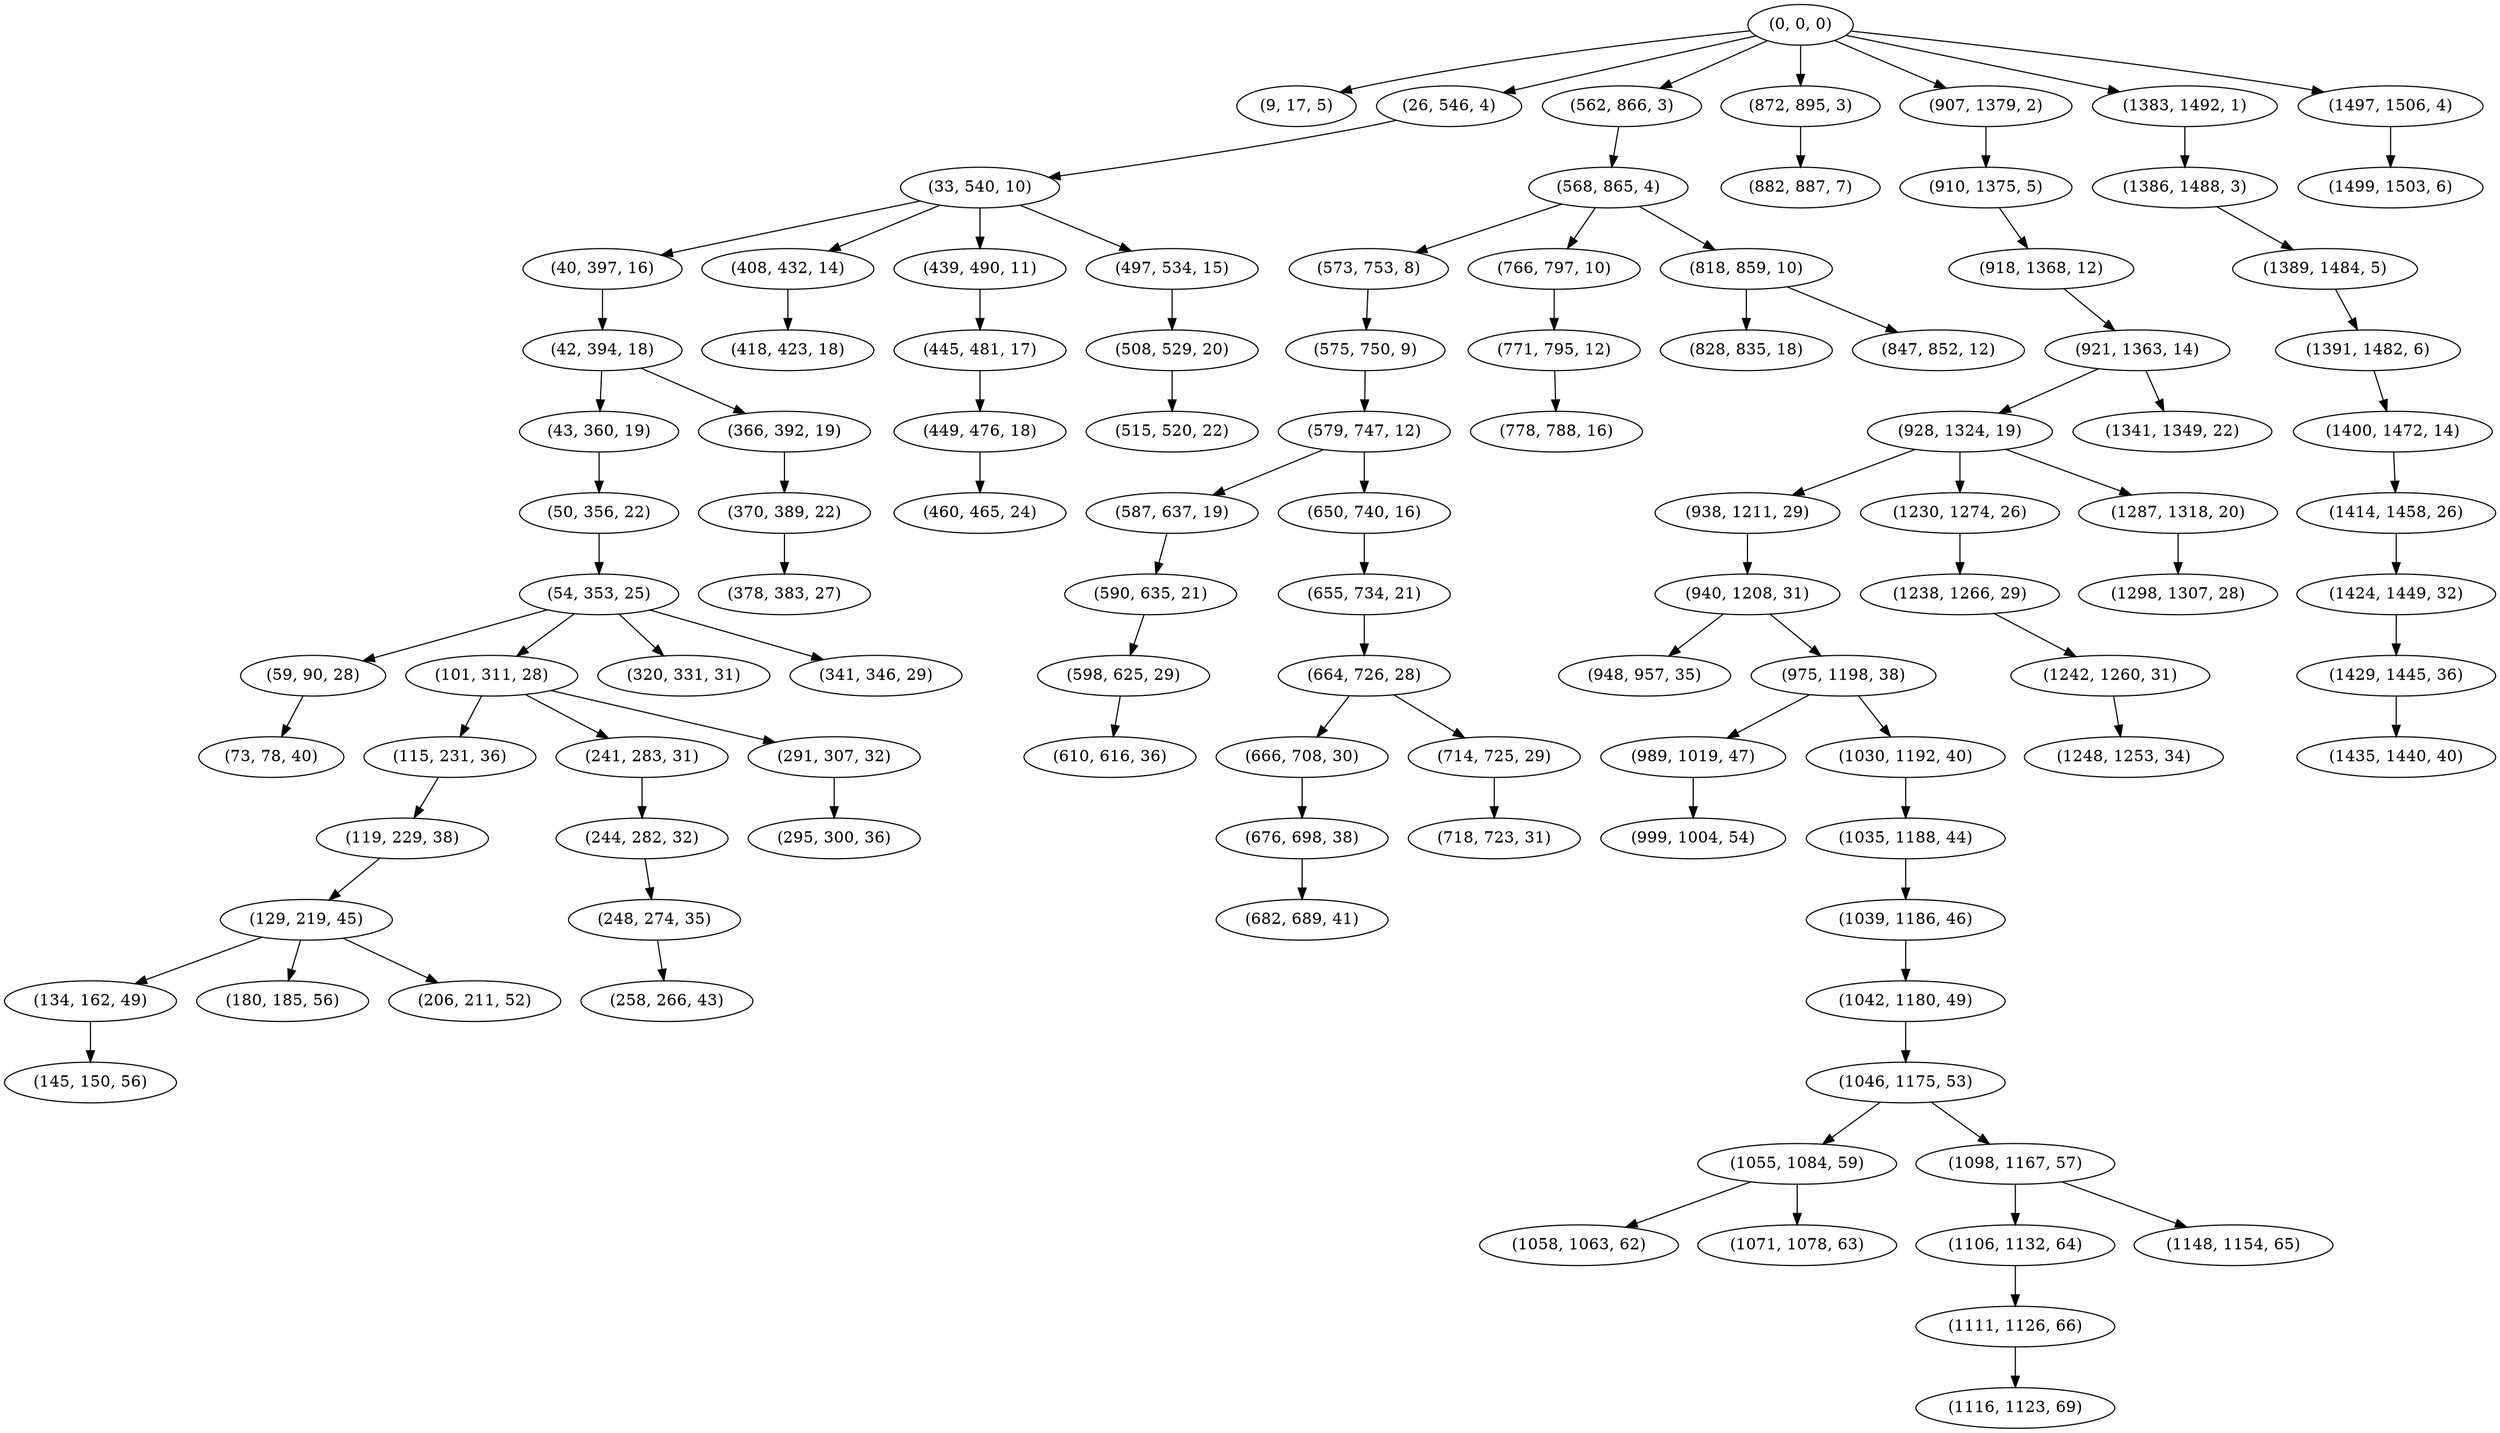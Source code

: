 digraph tree {
    "(0, 0, 0)";
    "(9, 17, 5)";
    "(26, 546, 4)";
    "(33, 540, 10)";
    "(40, 397, 16)";
    "(42, 394, 18)";
    "(43, 360, 19)";
    "(50, 356, 22)";
    "(54, 353, 25)";
    "(59, 90, 28)";
    "(73, 78, 40)";
    "(101, 311, 28)";
    "(115, 231, 36)";
    "(119, 229, 38)";
    "(129, 219, 45)";
    "(134, 162, 49)";
    "(145, 150, 56)";
    "(180, 185, 56)";
    "(206, 211, 52)";
    "(241, 283, 31)";
    "(244, 282, 32)";
    "(248, 274, 35)";
    "(258, 266, 43)";
    "(291, 307, 32)";
    "(295, 300, 36)";
    "(320, 331, 31)";
    "(341, 346, 29)";
    "(366, 392, 19)";
    "(370, 389, 22)";
    "(378, 383, 27)";
    "(408, 432, 14)";
    "(418, 423, 18)";
    "(439, 490, 11)";
    "(445, 481, 17)";
    "(449, 476, 18)";
    "(460, 465, 24)";
    "(497, 534, 15)";
    "(508, 529, 20)";
    "(515, 520, 22)";
    "(562, 866, 3)";
    "(568, 865, 4)";
    "(573, 753, 8)";
    "(575, 750, 9)";
    "(579, 747, 12)";
    "(587, 637, 19)";
    "(590, 635, 21)";
    "(598, 625, 29)";
    "(610, 616, 36)";
    "(650, 740, 16)";
    "(655, 734, 21)";
    "(664, 726, 28)";
    "(666, 708, 30)";
    "(676, 698, 38)";
    "(682, 689, 41)";
    "(714, 725, 29)";
    "(718, 723, 31)";
    "(766, 797, 10)";
    "(771, 795, 12)";
    "(778, 788, 16)";
    "(818, 859, 10)";
    "(828, 835, 18)";
    "(847, 852, 12)";
    "(872, 895, 3)";
    "(882, 887, 7)";
    "(907, 1379, 2)";
    "(910, 1375, 5)";
    "(918, 1368, 12)";
    "(921, 1363, 14)";
    "(928, 1324, 19)";
    "(938, 1211, 29)";
    "(940, 1208, 31)";
    "(948, 957, 35)";
    "(975, 1198, 38)";
    "(989, 1019, 47)";
    "(999, 1004, 54)";
    "(1030, 1192, 40)";
    "(1035, 1188, 44)";
    "(1039, 1186, 46)";
    "(1042, 1180, 49)";
    "(1046, 1175, 53)";
    "(1055, 1084, 59)";
    "(1058, 1063, 62)";
    "(1071, 1078, 63)";
    "(1098, 1167, 57)";
    "(1106, 1132, 64)";
    "(1111, 1126, 66)";
    "(1116, 1123, 69)";
    "(1148, 1154, 65)";
    "(1230, 1274, 26)";
    "(1238, 1266, 29)";
    "(1242, 1260, 31)";
    "(1248, 1253, 34)";
    "(1287, 1318, 20)";
    "(1298, 1307, 28)";
    "(1341, 1349, 22)";
    "(1383, 1492, 1)";
    "(1386, 1488, 3)";
    "(1389, 1484, 5)";
    "(1391, 1482, 6)";
    "(1400, 1472, 14)";
    "(1414, 1458, 26)";
    "(1424, 1449, 32)";
    "(1429, 1445, 36)";
    "(1435, 1440, 40)";
    "(1497, 1506, 4)";
    "(1499, 1503, 6)";
    "(0, 0, 0)" -> "(9, 17, 5)";
    "(0, 0, 0)" -> "(26, 546, 4)";
    "(0, 0, 0)" -> "(562, 866, 3)";
    "(0, 0, 0)" -> "(872, 895, 3)";
    "(0, 0, 0)" -> "(907, 1379, 2)";
    "(0, 0, 0)" -> "(1383, 1492, 1)";
    "(0, 0, 0)" -> "(1497, 1506, 4)";
    "(26, 546, 4)" -> "(33, 540, 10)";
    "(33, 540, 10)" -> "(40, 397, 16)";
    "(33, 540, 10)" -> "(408, 432, 14)";
    "(33, 540, 10)" -> "(439, 490, 11)";
    "(33, 540, 10)" -> "(497, 534, 15)";
    "(40, 397, 16)" -> "(42, 394, 18)";
    "(42, 394, 18)" -> "(43, 360, 19)";
    "(42, 394, 18)" -> "(366, 392, 19)";
    "(43, 360, 19)" -> "(50, 356, 22)";
    "(50, 356, 22)" -> "(54, 353, 25)";
    "(54, 353, 25)" -> "(59, 90, 28)";
    "(54, 353, 25)" -> "(101, 311, 28)";
    "(54, 353, 25)" -> "(320, 331, 31)";
    "(54, 353, 25)" -> "(341, 346, 29)";
    "(59, 90, 28)" -> "(73, 78, 40)";
    "(101, 311, 28)" -> "(115, 231, 36)";
    "(101, 311, 28)" -> "(241, 283, 31)";
    "(101, 311, 28)" -> "(291, 307, 32)";
    "(115, 231, 36)" -> "(119, 229, 38)";
    "(119, 229, 38)" -> "(129, 219, 45)";
    "(129, 219, 45)" -> "(134, 162, 49)";
    "(129, 219, 45)" -> "(180, 185, 56)";
    "(129, 219, 45)" -> "(206, 211, 52)";
    "(134, 162, 49)" -> "(145, 150, 56)";
    "(241, 283, 31)" -> "(244, 282, 32)";
    "(244, 282, 32)" -> "(248, 274, 35)";
    "(248, 274, 35)" -> "(258, 266, 43)";
    "(291, 307, 32)" -> "(295, 300, 36)";
    "(366, 392, 19)" -> "(370, 389, 22)";
    "(370, 389, 22)" -> "(378, 383, 27)";
    "(408, 432, 14)" -> "(418, 423, 18)";
    "(439, 490, 11)" -> "(445, 481, 17)";
    "(445, 481, 17)" -> "(449, 476, 18)";
    "(449, 476, 18)" -> "(460, 465, 24)";
    "(497, 534, 15)" -> "(508, 529, 20)";
    "(508, 529, 20)" -> "(515, 520, 22)";
    "(562, 866, 3)" -> "(568, 865, 4)";
    "(568, 865, 4)" -> "(573, 753, 8)";
    "(568, 865, 4)" -> "(766, 797, 10)";
    "(568, 865, 4)" -> "(818, 859, 10)";
    "(573, 753, 8)" -> "(575, 750, 9)";
    "(575, 750, 9)" -> "(579, 747, 12)";
    "(579, 747, 12)" -> "(587, 637, 19)";
    "(579, 747, 12)" -> "(650, 740, 16)";
    "(587, 637, 19)" -> "(590, 635, 21)";
    "(590, 635, 21)" -> "(598, 625, 29)";
    "(598, 625, 29)" -> "(610, 616, 36)";
    "(650, 740, 16)" -> "(655, 734, 21)";
    "(655, 734, 21)" -> "(664, 726, 28)";
    "(664, 726, 28)" -> "(666, 708, 30)";
    "(664, 726, 28)" -> "(714, 725, 29)";
    "(666, 708, 30)" -> "(676, 698, 38)";
    "(676, 698, 38)" -> "(682, 689, 41)";
    "(714, 725, 29)" -> "(718, 723, 31)";
    "(766, 797, 10)" -> "(771, 795, 12)";
    "(771, 795, 12)" -> "(778, 788, 16)";
    "(818, 859, 10)" -> "(828, 835, 18)";
    "(818, 859, 10)" -> "(847, 852, 12)";
    "(872, 895, 3)" -> "(882, 887, 7)";
    "(907, 1379, 2)" -> "(910, 1375, 5)";
    "(910, 1375, 5)" -> "(918, 1368, 12)";
    "(918, 1368, 12)" -> "(921, 1363, 14)";
    "(921, 1363, 14)" -> "(928, 1324, 19)";
    "(921, 1363, 14)" -> "(1341, 1349, 22)";
    "(928, 1324, 19)" -> "(938, 1211, 29)";
    "(928, 1324, 19)" -> "(1230, 1274, 26)";
    "(928, 1324, 19)" -> "(1287, 1318, 20)";
    "(938, 1211, 29)" -> "(940, 1208, 31)";
    "(940, 1208, 31)" -> "(948, 957, 35)";
    "(940, 1208, 31)" -> "(975, 1198, 38)";
    "(975, 1198, 38)" -> "(989, 1019, 47)";
    "(975, 1198, 38)" -> "(1030, 1192, 40)";
    "(989, 1019, 47)" -> "(999, 1004, 54)";
    "(1030, 1192, 40)" -> "(1035, 1188, 44)";
    "(1035, 1188, 44)" -> "(1039, 1186, 46)";
    "(1039, 1186, 46)" -> "(1042, 1180, 49)";
    "(1042, 1180, 49)" -> "(1046, 1175, 53)";
    "(1046, 1175, 53)" -> "(1055, 1084, 59)";
    "(1046, 1175, 53)" -> "(1098, 1167, 57)";
    "(1055, 1084, 59)" -> "(1058, 1063, 62)";
    "(1055, 1084, 59)" -> "(1071, 1078, 63)";
    "(1098, 1167, 57)" -> "(1106, 1132, 64)";
    "(1098, 1167, 57)" -> "(1148, 1154, 65)";
    "(1106, 1132, 64)" -> "(1111, 1126, 66)";
    "(1111, 1126, 66)" -> "(1116, 1123, 69)";
    "(1230, 1274, 26)" -> "(1238, 1266, 29)";
    "(1238, 1266, 29)" -> "(1242, 1260, 31)";
    "(1242, 1260, 31)" -> "(1248, 1253, 34)";
    "(1287, 1318, 20)" -> "(1298, 1307, 28)";
    "(1383, 1492, 1)" -> "(1386, 1488, 3)";
    "(1386, 1488, 3)" -> "(1389, 1484, 5)";
    "(1389, 1484, 5)" -> "(1391, 1482, 6)";
    "(1391, 1482, 6)" -> "(1400, 1472, 14)";
    "(1400, 1472, 14)" -> "(1414, 1458, 26)";
    "(1414, 1458, 26)" -> "(1424, 1449, 32)";
    "(1424, 1449, 32)" -> "(1429, 1445, 36)";
    "(1429, 1445, 36)" -> "(1435, 1440, 40)";
    "(1497, 1506, 4)" -> "(1499, 1503, 6)";
}
